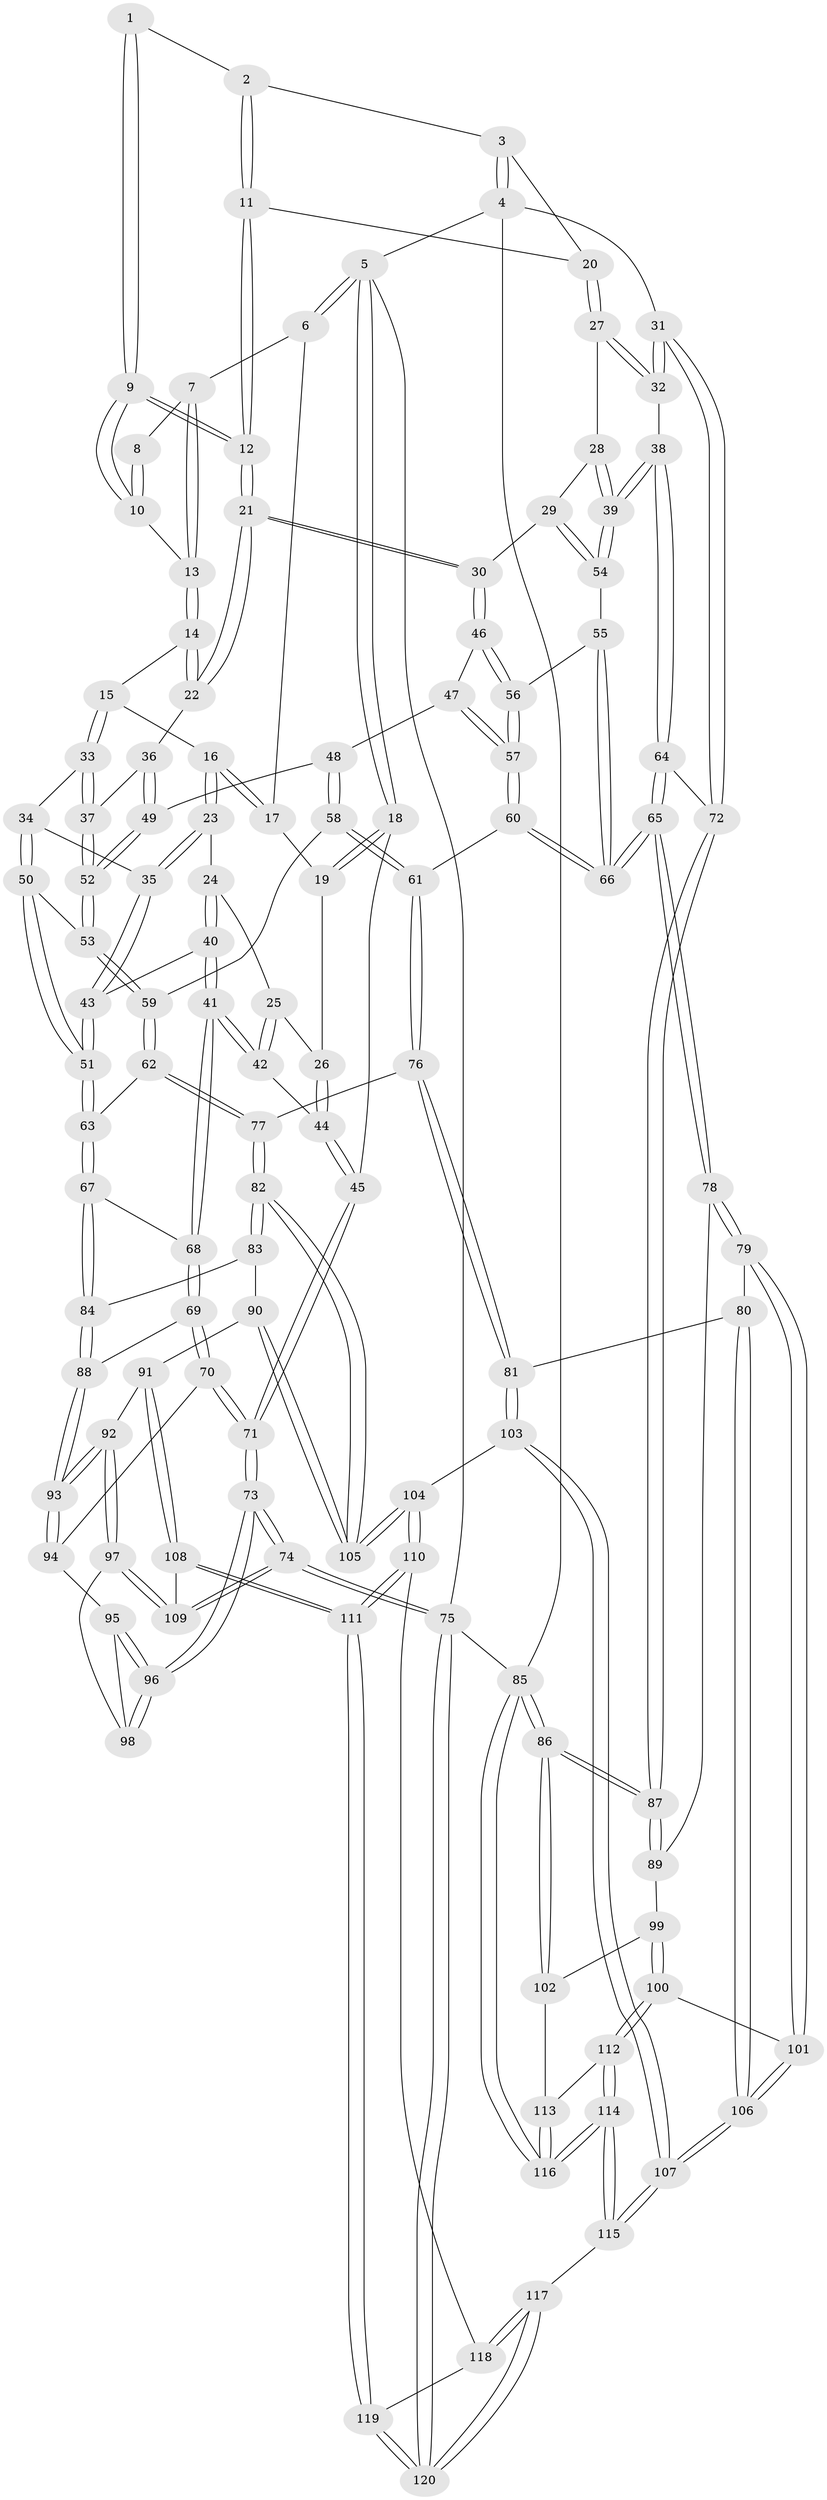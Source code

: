 // coarse degree distribution, {3: 0.1643835616438356, 4: 0.3835616438356164, 7: 0.0136986301369863, 5: 0.3698630136986301, 6: 0.0684931506849315}
// Generated by graph-tools (version 1.1) at 2025/42/03/06/25 10:42:32]
// undirected, 120 vertices, 297 edges
graph export_dot {
graph [start="1"]
  node [color=gray90,style=filled];
  1 [pos="+0.7309596010899972+0"];
  2 [pos="+0.8145919139413131+0"];
  3 [pos="+1+0"];
  4 [pos="+1+0"];
  5 [pos="+0+0"];
  6 [pos="+0.2288945362040734+0"];
  7 [pos="+0.3758396306193957+0"];
  8 [pos="+0.4997561474273022+0"];
  9 [pos="+0.6346122105365326+0.15103632985035692"];
  10 [pos="+0.6211648715850655+0.13555023327057972"];
  11 [pos="+0.683210771237082+0.16069530040925922"];
  12 [pos="+0.6414468305357464+0.16769142020853844"];
  13 [pos="+0.38579463895167404+0.018118414654885572"];
  14 [pos="+0.3689927046718006+0.14099202648622985"];
  15 [pos="+0.3518653313070409+0.15833271949877284"];
  16 [pos="+0.24207271382008883+0.18827269643919825"];
  17 [pos="+0.14138920145748254+0.11657078321583093"];
  18 [pos="+0+0.061288006226697944"];
  19 [pos="+0.034375901927818704+0.15177049967677805"];
  20 [pos="+0.77733515697978+0.16041404689637656"];
  21 [pos="+0.5944542532825732+0.2398555121294781"];
  22 [pos="+0.5313829415777678+0.2366154748326107"];
  23 [pos="+0.21890535352593554+0.2298059278810072"];
  24 [pos="+0.20273324466005566+0.24037929872751887"];
  25 [pos="+0.20176298378289356+0.24066294343196873"];
  26 [pos="+0.10003567950615046+0.25682687360231815"];
  27 [pos="+0.8061351303150509+0.203211314073972"];
  28 [pos="+0.8024549634605729+0.22875306823514494"];
  29 [pos="+0.7105717860042882+0.33350307315267147"];
  30 [pos="+0.621534482087424+0.30603495323791047"];
  31 [pos="+1+0.08110512814022872"];
  32 [pos="+1+0.23897885477791228"];
  33 [pos="+0.3545628438243112+0.2730647761359073"];
  34 [pos="+0.2771929763130472+0.324161405936896"];
  35 [pos="+0.24281092010692554+0.29673975457508"];
  36 [pos="+0.5115839382539327+0.26211146497764487"];
  37 [pos="+0.3774161985489565+0.3246596851918237"];
  38 [pos="+0.8662937433580914+0.40864735654200424"];
  39 [pos="+0.8607781001639383+0.4050288658333953"];
  40 [pos="+0.1639035074614085+0.4024694041683646"];
  41 [pos="+0.10526939197691836+0.40504842157305976"];
  42 [pos="+0.08936596552897906+0.3894251756778983"];
  43 [pos="+0.1733562155295042+0.4041266189927583"];
  44 [pos="+0.07425509504561385+0.3767924893768352"];
  45 [pos="+0+0.3147017270425689"];
  46 [pos="+0.6160242462009748+0.32239240353243526"];
  47 [pos="+0.59441963725918+0.3678872376722208"];
  48 [pos="+0.5218201391358742+0.4008888137084033"];
  49 [pos="+0.4657254230268893+0.3504586638038384"];
  50 [pos="+0.27836908976680447+0.3925848434647398"];
  51 [pos="+0.2232735386575701+0.4246863675690785"];
  52 [pos="+0.38653673186527965+0.37527860198874535"];
  53 [pos="+0.378645011264121+0.3953944524102985"];
  54 [pos="+0.7589869152124885+0.3805415011807696"];
  55 [pos="+0.7044551517208838+0.4443984080605308"];
  56 [pos="+0.6943678874252894+0.44631853142852185"];
  57 [pos="+0.6208146472533177+0.48653925869801723"];
  58 [pos="+0.45863250842377495+0.5155926844203057"];
  59 [pos="+0.4221989914574983+0.5186369838690899"];
  60 [pos="+0.5990775791023784+0.5584612199831833"];
  61 [pos="+0.5906996171231864+0.5625941397796181"];
  62 [pos="+0.35121040999617903+0.5889242811284795"];
  63 [pos="+0.283414086538227+0.5915518873375875"];
  64 [pos="+0.8896486270947608+0.4893523678932149"];
  65 [pos="+0.8151163969452337+0.6055226999725392"];
  66 [pos="+0.8028347122877553+0.6005897215759647"];
  67 [pos="+0.24362389106603363+0.6170107058310561"];
  68 [pos="+0.07942251525413362+0.5357580554990417"];
  69 [pos="+0+0.6135780031077399"];
  70 [pos="+0+0.625488822788552"];
  71 [pos="+0+0.6333814627337806"];
  72 [pos="+1+0.5137773551318159"];
  73 [pos="+0+0.9189498165535894"];
  74 [pos="+0+0.9703102525753503"];
  75 [pos="+0+1"];
  76 [pos="+0.5568216064634693+0.7516641470007461"];
  77 [pos="+0.3693294203174494+0.620328319163444"];
  78 [pos="+0.8186137097262491+0.6252219359013248"];
  79 [pos="+0.6798621001984014+0.7842767115337718"];
  80 [pos="+0.6009246606739819+0.7970053679009897"];
  81 [pos="+0.5623341804027455+0.7724879895034178"];
  82 [pos="+0.3718433564726557+0.854786216011525"];
  83 [pos="+0.2586279753174343+0.6765008429862874"];
  84 [pos="+0.2378356634888455+0.6297080940502338"];
  85 [pos="+1+1"];
  86 [pos="+1+0.9115545906974183"];
  87 [pos="+1+0.7871295475975877"];
  88 [pos="+0.1844839186228796+0.6925989254503953"];
  89 [pos="+0.9120422881133606+0.7181595247188497"];
  90 [pos="+0.27902982105720064+0.8510795274603113"];
  91 [pos="+0.2536679731016442+0.8531326686791896"];
  92 [pos="+0.17704902676961212+0.7936033311231354"];
  93 [pos="+0.15954658934803526+0.758258500599031"];
  94 [pos="+0.08906929918027663+0.7643042728273529"];
  95 [pos="+0.07990350479511907+0.7769766612634612"];
  96 [pos="+0+0.8765393661844688"];
  97 [pos="+0.10226768608739945+0.8956165006597508"];
  98 [pos="+0.0632696098699671+0.8687557572921976"];
  99 [pos="+0.9067454767817118+0.7290749682718844"];
  100 [pos="+0.7853173566273807+0.8692665394255414"];
  101 [pos="+0.7759826231571736+0.8644083750444178"];
  102 [pos="+0.8934560340352753+0.8940679112707175"];
  103 [pos="+0.40438799580478507+0.8466619663909125"];
  104 [pos="+0.372065670654039+0.8551358654324185"];
  105 [pos="+0.37188668675155145+0.8550143319280693"];
  106 [pos="+0.6072641330551464+1"];
  107 [pos="+0.6052608661428103+1"];
  108 [pos="+0.16368564982405728+0.99846328154258"];
  109 [pos="+0.11571940416417723+0.9390120233855986"];
  110 [pos="+0.37223953796632736+0.8621470980248579"];
  111 [pos="+0.1707180279906558+1"];
  112 [pos="+0.8162636092706596+0.9176069338416294"];
  113 [pos="+0.855705301111907+0.9147684007709883"];
  114 [pos="+0.6922887707430441+1"];
  115 [pos="+0.6137222793239895+1"];
  116 [pos="+1+1"];
  117 [pos="+0.4815236546562271+1"];
  118 [pos="+0.3738891642448081+0.8767771156650839"];
  119 [pos="+0.17410310479288774+1"];
  120 [pos="+0.16623459724915715+1"];
  1 -- 2;
  1 -- 9;
  1 -- 9;
  2 -- 3;
  2 -- 11;
  2 -- 11;
  3 -- 4;
  3 -- 4;
  3 -- 20;
  4 -- 5;
  4 -- 31;
  4 -- 85;
  5 -- 6;
  5 -- 6;
  5 -- 18;
  5 -- 18;
  5 -- 75;
  6 -- 7;
  6 -- 17;
  7 -- 8;
  7 -- 13;
  7 -- 13;
  8 -- 10;
  8 -- 10;
  9 -- 10;
  9 -- 10;
  9 -- 12;
  9 -- 12;
  10 -- 13;
  11 -- 12;
  11 -- 12;
  11 -- 20;
  12 -- 21;
  12 -- 21;
  13 -- 14;
  13 -- 14;
  14 -- 15;
  14 -- 22;
  14 -- 22;
  15 -- 16;
  15 -- 33;
  15 -- 33;
  16 -- 17;
  16 -- 17;
  16 -- 23;
  16 -- 23;
  17 -- 19;
  18 -- 19;
  18 -- 19;
  18 -- 45;
  19 -- 26;
  20 -- 27;
  20 -- 27;
  21 -- 22;
  21 -- 22;
  21 -- 30;
  21 -- 30;
  22 -- 36;
  23 -- 24;
  23 -- 35;
  23 -- 35;
  24 -- 25;
  24 -- 40;
  24 -- 40;
  25 -- 26;
  25 -- 42;
  25 -- 42;
  26 -- 44;
  26 -- 44;
  27 -- 28;
  27 -- 32;
  27 -- 32;
  28 -- 29;
  28 -- 39;
  28 -- 39;
  29 -- 30;
  29 -- 54;
  29 -- 54;
  30 -- 46;
  30 -- 46;
  31 -- 32;
  31 -- 32;
  31 -- 72;
  31 -- 72;
  32 -- 38;
  33 -- 34;
  33 -- 37;
  33 -- 37;
  34 -- 35;
  34 -- 50;
  34 -- 50;
  35 -- 43;
  35 -- 43;
  36 -- 37;
  36 -- 49;
  36 -- 49;
  37 -- 52;
  37 -- 52;
  38 -- 39;
  38 -- 39;
  38 -- 64;
  38 -- 64;
  39 -- 54;
  39 -- 54;
  40 -- 41;
  40 -- 41;
  40 -- 43;
  41 -- 42;
  41 -- 42;
  41 -- 68;
  41 -- 68;
  42 -- 44;
  43 -- 51;
  43 -- 51;
  44 -- 45;
  44 -- 45;
  45 -- 71;
  45 -- 71;
  46 -- 47;
  46 -- 56;
  46 -- 56;
  47 -- 48;
  47 -- 57;
  47 -- 57;
  48 -- 49;
  48 -- 58;
  48 -- 58;
  49 -- 52;
  49 -- 52;
  50 -- 51;
  50 -- 51;
  50 -- 53;
  51 -- 63;
  51 -- 63;
  52 -- 53;
  52 -- 53;
  53 -- 59;
  53 -- 59;
  54 -- 55;
  55 -- 56;
  55 -- 66;
  55 -- 66;
  56 -- 57;
  56 -- 57;
  57 -- 60;
  57 -- 60;
  58 -- 59;
  58 -- 61;
  58 -- 61;
  59 -- 62;
  59 -- 62;
  60 -- 61;
  60 -- 66;
  60 -- 66;
  61 -- 76;
  61 -- 76;
  62 -- 63;
  62 -- 77;
  62 -- 77;
  63 -- 67;
  63 -- 67;
  64 -- 65;
  64 -- 65;
  64 -- 72;
  65 -- 66;
  65 -- 66;
  65 -- 78;
  65 -- 78;
  67 -- 68;
  67 -- 84;
  67 -- 84;
  68 -- 69;
  68 -- 69;
  69 -- 70;
  69 -- 70;
  69 -- 88;
  70 -- 71;
  70 -- 71;
  70 -- 94;
  71 -- 73;
  71 -- 73;
  72 -- 87;
  72 -- 87;
  73 -- 74;
  73 -- 74;
  73 -- 96;
  73 -- 96;
  74 -- 75;
  74 -- 75;
  74 -- 109;
  74 -- 109;
  75 -- 120;
  75 -- 120;
  75 -- 85;
  76 -- 77;
  76 -- 81;
  76 -- 81;
  77 -- 82;
  77 -- 82;
  78 -- 79;
  78 -- 79;
  78 -- 89;
  79 -- 80;
  79 -- 101;
  79 -- 101;
  80 -- 81;
  80 -- 106;
  80 -- 106;
  81 -- 103;
  81 -- 103;
  82 -- 83;
  82 -- 83;
  82 -- 105;
  82 -- 105;
  83 -- 84;
  83 -- 90;
  84 -- 88;
  84 -- 88;
  85 -- 86;
  85 -- 86;
  85 -- 116;
  85 -- 116;
  86 -- 87;
  86 -- 87;
  86 -- 102;
  86 -- 102;
  87 -- 89;
  87 -- 89;
  88 -- 93;
  88 -- 93;
  89 -- 99;
  90 -- 91;
  90 -- 105;
  90 -- 105;
  91 -- 92;
  91 -- 108;
  91 -- 108;
  92 -- 93;
  92 -- 93;
  92 -- 97;
  92 -- 97;
  93 -- 94;
  93 -- 94;
  94 -- 95;
  95 -- 96;
  95 -- 96;
  95 -- 98;
  96 -- 98;
  96 -- 98;
  97 -- 98;
  97 -- 109;
  97 -- 109;
  99 -- 100;
  99 -- 100;
  99 -- 102;
  100 -- 101;
  100 -- 112;
  100 -- 112;
  101 -- 106;
  101 -- 106;
  102 -- 113;
  103 -- 104;
  103 -- 107;
  103 -- 107;
  104 -- 105;
  104 -- 105;
  104 -- 110;
  104 -- 110;
  106 -- 107;
  106 -- 107;
  107 -- 115;
  107 -- 115;
  108 -- 109;
  108 -- 111;
  108 -- 111;
  110 -- 111;
  110 -- 111;
  110 -- 118;
  111 -- 119;
  111 -- 119;
  112 -- 113;
  112 -- 114;
  112 -- 114;
  113 -- 116;
  113 -- 116;
  114 -- 115;
  114 -- 115;
  114 -- 116;
  114 -- 116;
  115 -- 117;
  117 -- 118;
  117 -- 118;
  117 -- 120;
  117 -- 120;
  118 -- 119;
  119 -- 120;
  119 -- 120;
}
